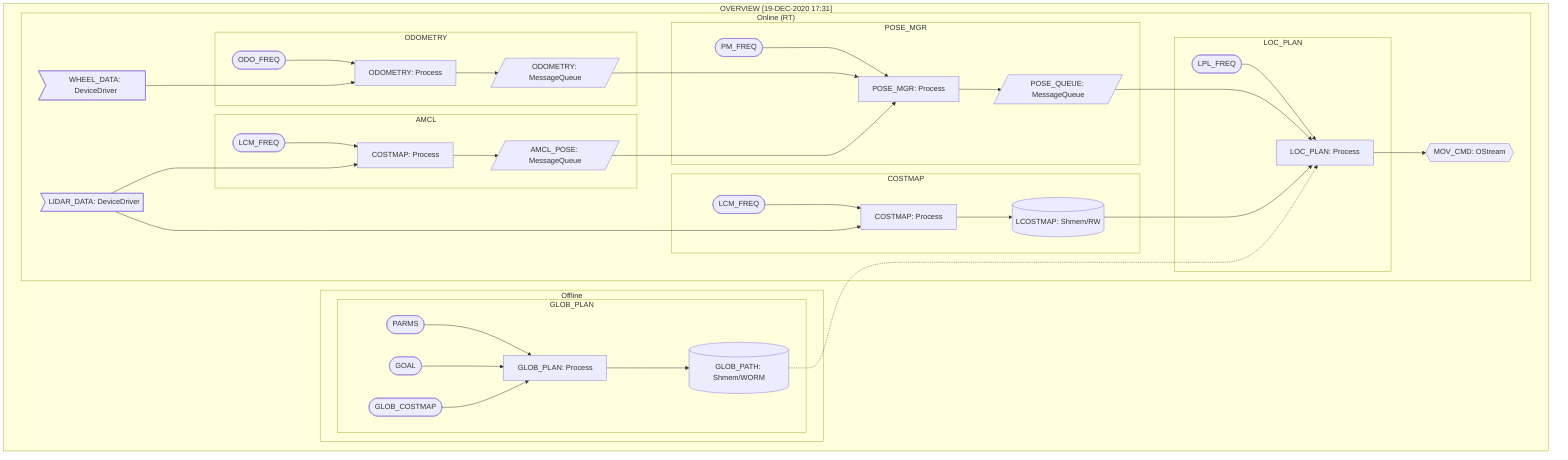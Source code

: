 graph TD
	subgraph OVERVIEW ["OVERVIEW [19-DEC-2020  17:31]"]
		subgraph ONLINE ["Online (RT)"]
			%% DATA
			wheel_data>"WHEEL_DATA: DeviceDriver"]
			lidar_data>"LIDAR_DATA: DeviceDriver"]
			cmd_stream{{"MOV_CMD: OStream"}}

			subgraph ODOMETRY
			odo_freq([ODO_FREQ])
				odo_msgq[/"ODOMETRY: MessageQueue"/]

				odo_proc["ODOMETRY: Process"]

				odo_freq --> odo_proc
				odo_proc --> odo_msgq
			end
			wheel_data ----> odo_proc

			subgraph AMCL
				amcl_freq([LCM_FREQ])
				amcl_msgq[/"AMCL_POSE: MessageQueue"/]

				amcl_proc["COSTMAP: Process"]

				amcl_freq --> amcl_proc
				amcl_proc --> amcl_msgq
			end
			lidar_data ----> amcl_proc

			subgraph POSE_MGR
				pm_freq([PM_FREQ])
				pm_msgq[/POSE_QUEUE: MessageQueue/]

				pm_proc["POSE_MGR: Process"]

				pm_freq --> pm_proc
				odo_msgq ---> pm_proc
				amcl_msgq ---> pm_proc
				pm_proc --> pm_msgq
			end

			subgraph COSTMAP
				lcm_freq([LCM_FREQ])
				lcm_shm[("LCOSTMAP: Shmem/RW")]

				lcm_proc["COSTMAP: Process"]

				lcm_freq --> lcm_proc
				lcm_proc --> lcm_shm
			end
			lidar_data ----> lcm_proc

			subgraph LOC_PLAN
				lpl_freq([LPL_FREQ])

				lpl_proc[LOC_PLAN: Process]

				lpl_freq --> lpl_proc
				pm_msgq ---> lpl_proc
				lcm_shm ---> lpl_proc
			end

			lpl_proc --> cmd_stream

		end

		subgraph OFFLINE ["Offline"]
			subgraph GLOB_PLAN
				gpl_path[(GLOB_PATH: Shmem/WORM)]

				gpl_parms([PARMS])
				gpl_goal([GOAL])
				gpl_costmap(["GLOB_COSTMAP"])

				gpl_proc["GLOB_PLAN: Process"]

				gpl_parms --> gpl_proc
				gpl_goal --> gpl_proc
				gpl_costmap --> gpl_proc
				gpl_proc --> gpl_path

				gpl_path -....-> lpl_proc

			end
		end
	end